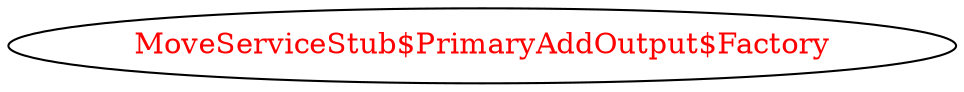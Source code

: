 digraph dependencyGraph {
 concentrate=true;
 ranksep="2.0";
 rankdir="LR"; 
 splines="ortho";
"MoveServiceStub$PrimaryAddOutput$Factory" [fontcolor="red"];
}